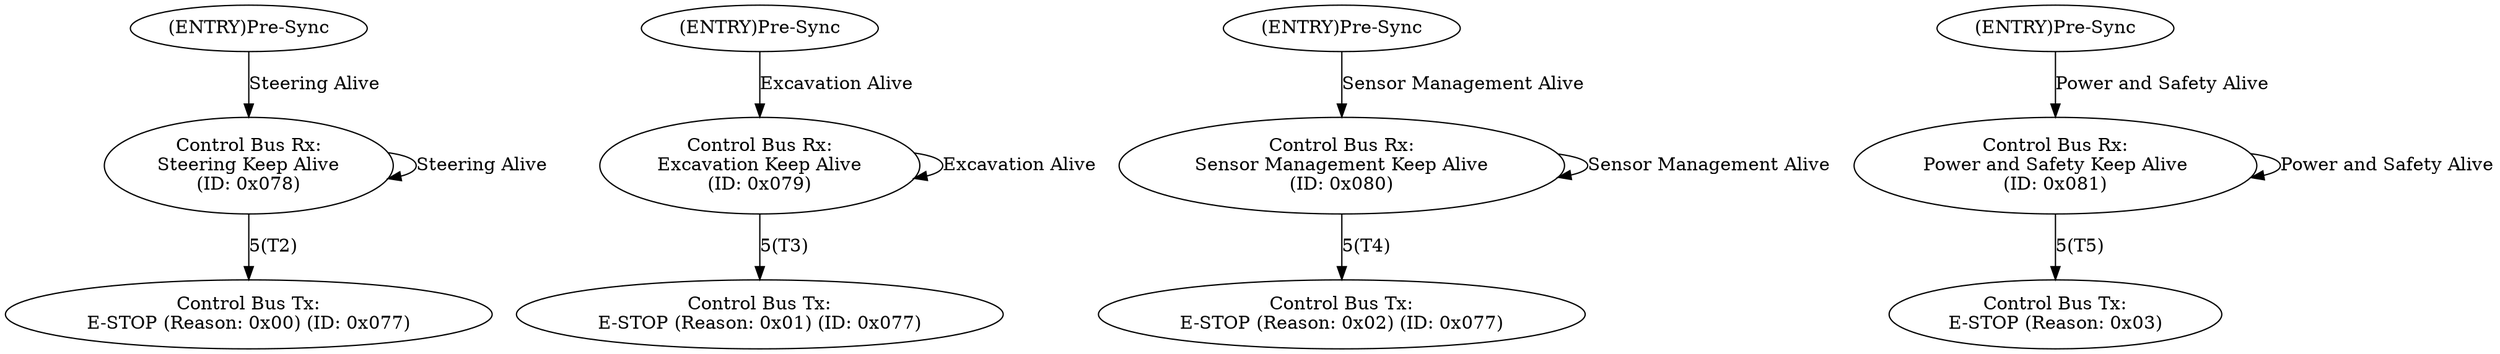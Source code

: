 digraph newUSM {
    // Receive TelemetryKeepAlive
    S50 [label = "(ENTRY)Pre-Sync"];
    S51 [label = "Control Bus Rx:\nSteering Keep Alive\n(ID: 0x078)"];
    S52 [label = "Control Bus Tx:\nE-STOP (Reason: 0x00) (ID: 0x077)"];

    S50 -> S51 [label = "Steering Alive"];
    S51 -> S51 [label = "Steering Alive"];
    S51 -> S52 [label = "5(T2)"];


    // Receive ExcavationKeepAlive
    S60 [label = "(ENTRY)Pre-Sync"];
    S61 [label = "Control Bus Rx:\nExcavation Keep Alive\n(ID: 0x079)"];
    S62 [label = "Control Bus Tx:\nE-STOP (Reason: 0x01) (ID: 0x077)"];

    S60 -> S61 [label="Excavation Alive"];
    S61 -> S61 [label="Excavation Alive"];
    S61 -> S62 [label="5(T3)"];


    // Receive SensorManagementKeepAlive
    S70 [label = "(ENTRY)Pre-Sync"];
    S71 [label = "Control Bus Rx:\nSensor Management Keep Alive\n(ID: 0x080)"];
    S72 [label = "Control Bus Tx:\nE-STOP (Reason: 0x02) (ID: 0x077)"];

    S70 -> S71 [label = "Sensor Management Alive"];
    S71 -> S71 [label = "Sensor Management Alive"];
    S71 -> S72 [label = "5(T4)"];


    // Receive EKeepAlive
    S80 [label = "(ENTRY)Pre-Sync"];
    S81 [label = "Control Bus Rx:\nPower and Safety Keep Alive\n(ID: 0x081)"];
    S82 [label = "Control Bus Tx:\nE-STOP (Reason: 0x03)"];

    S80 -> S81 [label = "Power and Safety Alive"];
    S81 -> S81 [label = "Power and Safety Alive"];
    S81 -> S82 [label = "5(T5)"];

}

// include state where estop occurs (another flag)
